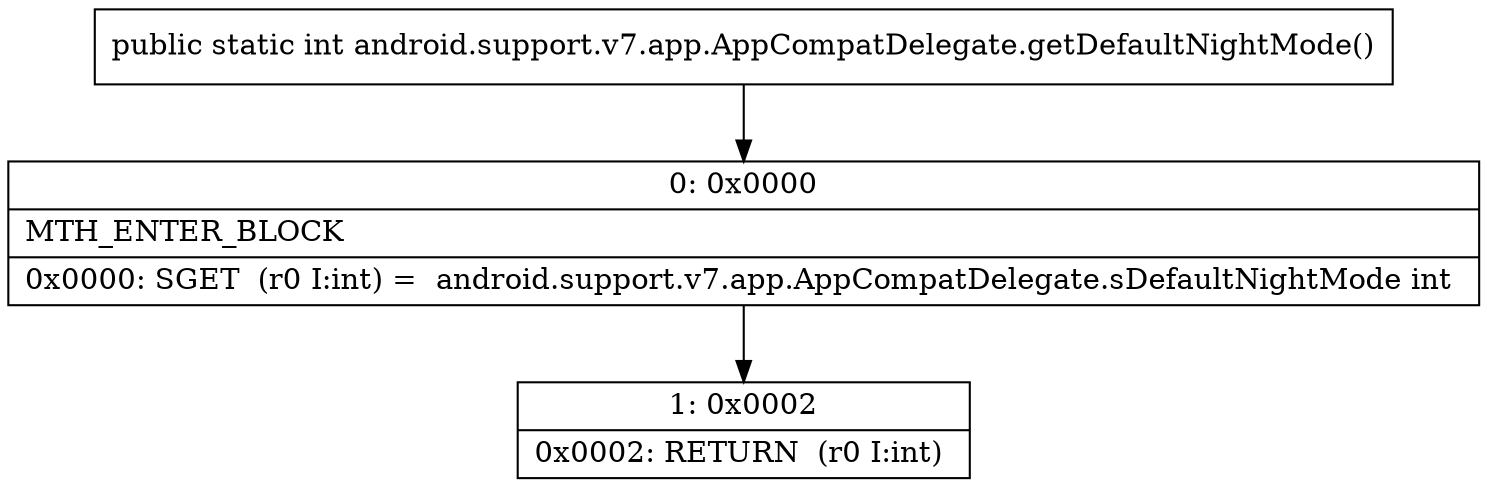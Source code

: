 digraph "CFG forandroid.support.v7.app.AppCompatDelegate.getDefaultNightMode()I" {
Node_0 [shape=record,label="{0\:\ 0x0000|MTH_ENTER_BLOCK\l|0x0000: SGET  (r0 I:int) =  android.support.v7.app.AppCompatDelegate.sDefaultNightMode int \l}"];
Node_1 [shape=record,label="{1\:\ 0x0002|0x0002: RETURN  (r0 I:int) \l}"];
MethodNode[shape=record,label="{public static int android.support.v7.app.AppCompatDelegate.getDefaultNightMode() }"];
MethodNode -> Node_0;
Node_0 -> Node_1;
}

